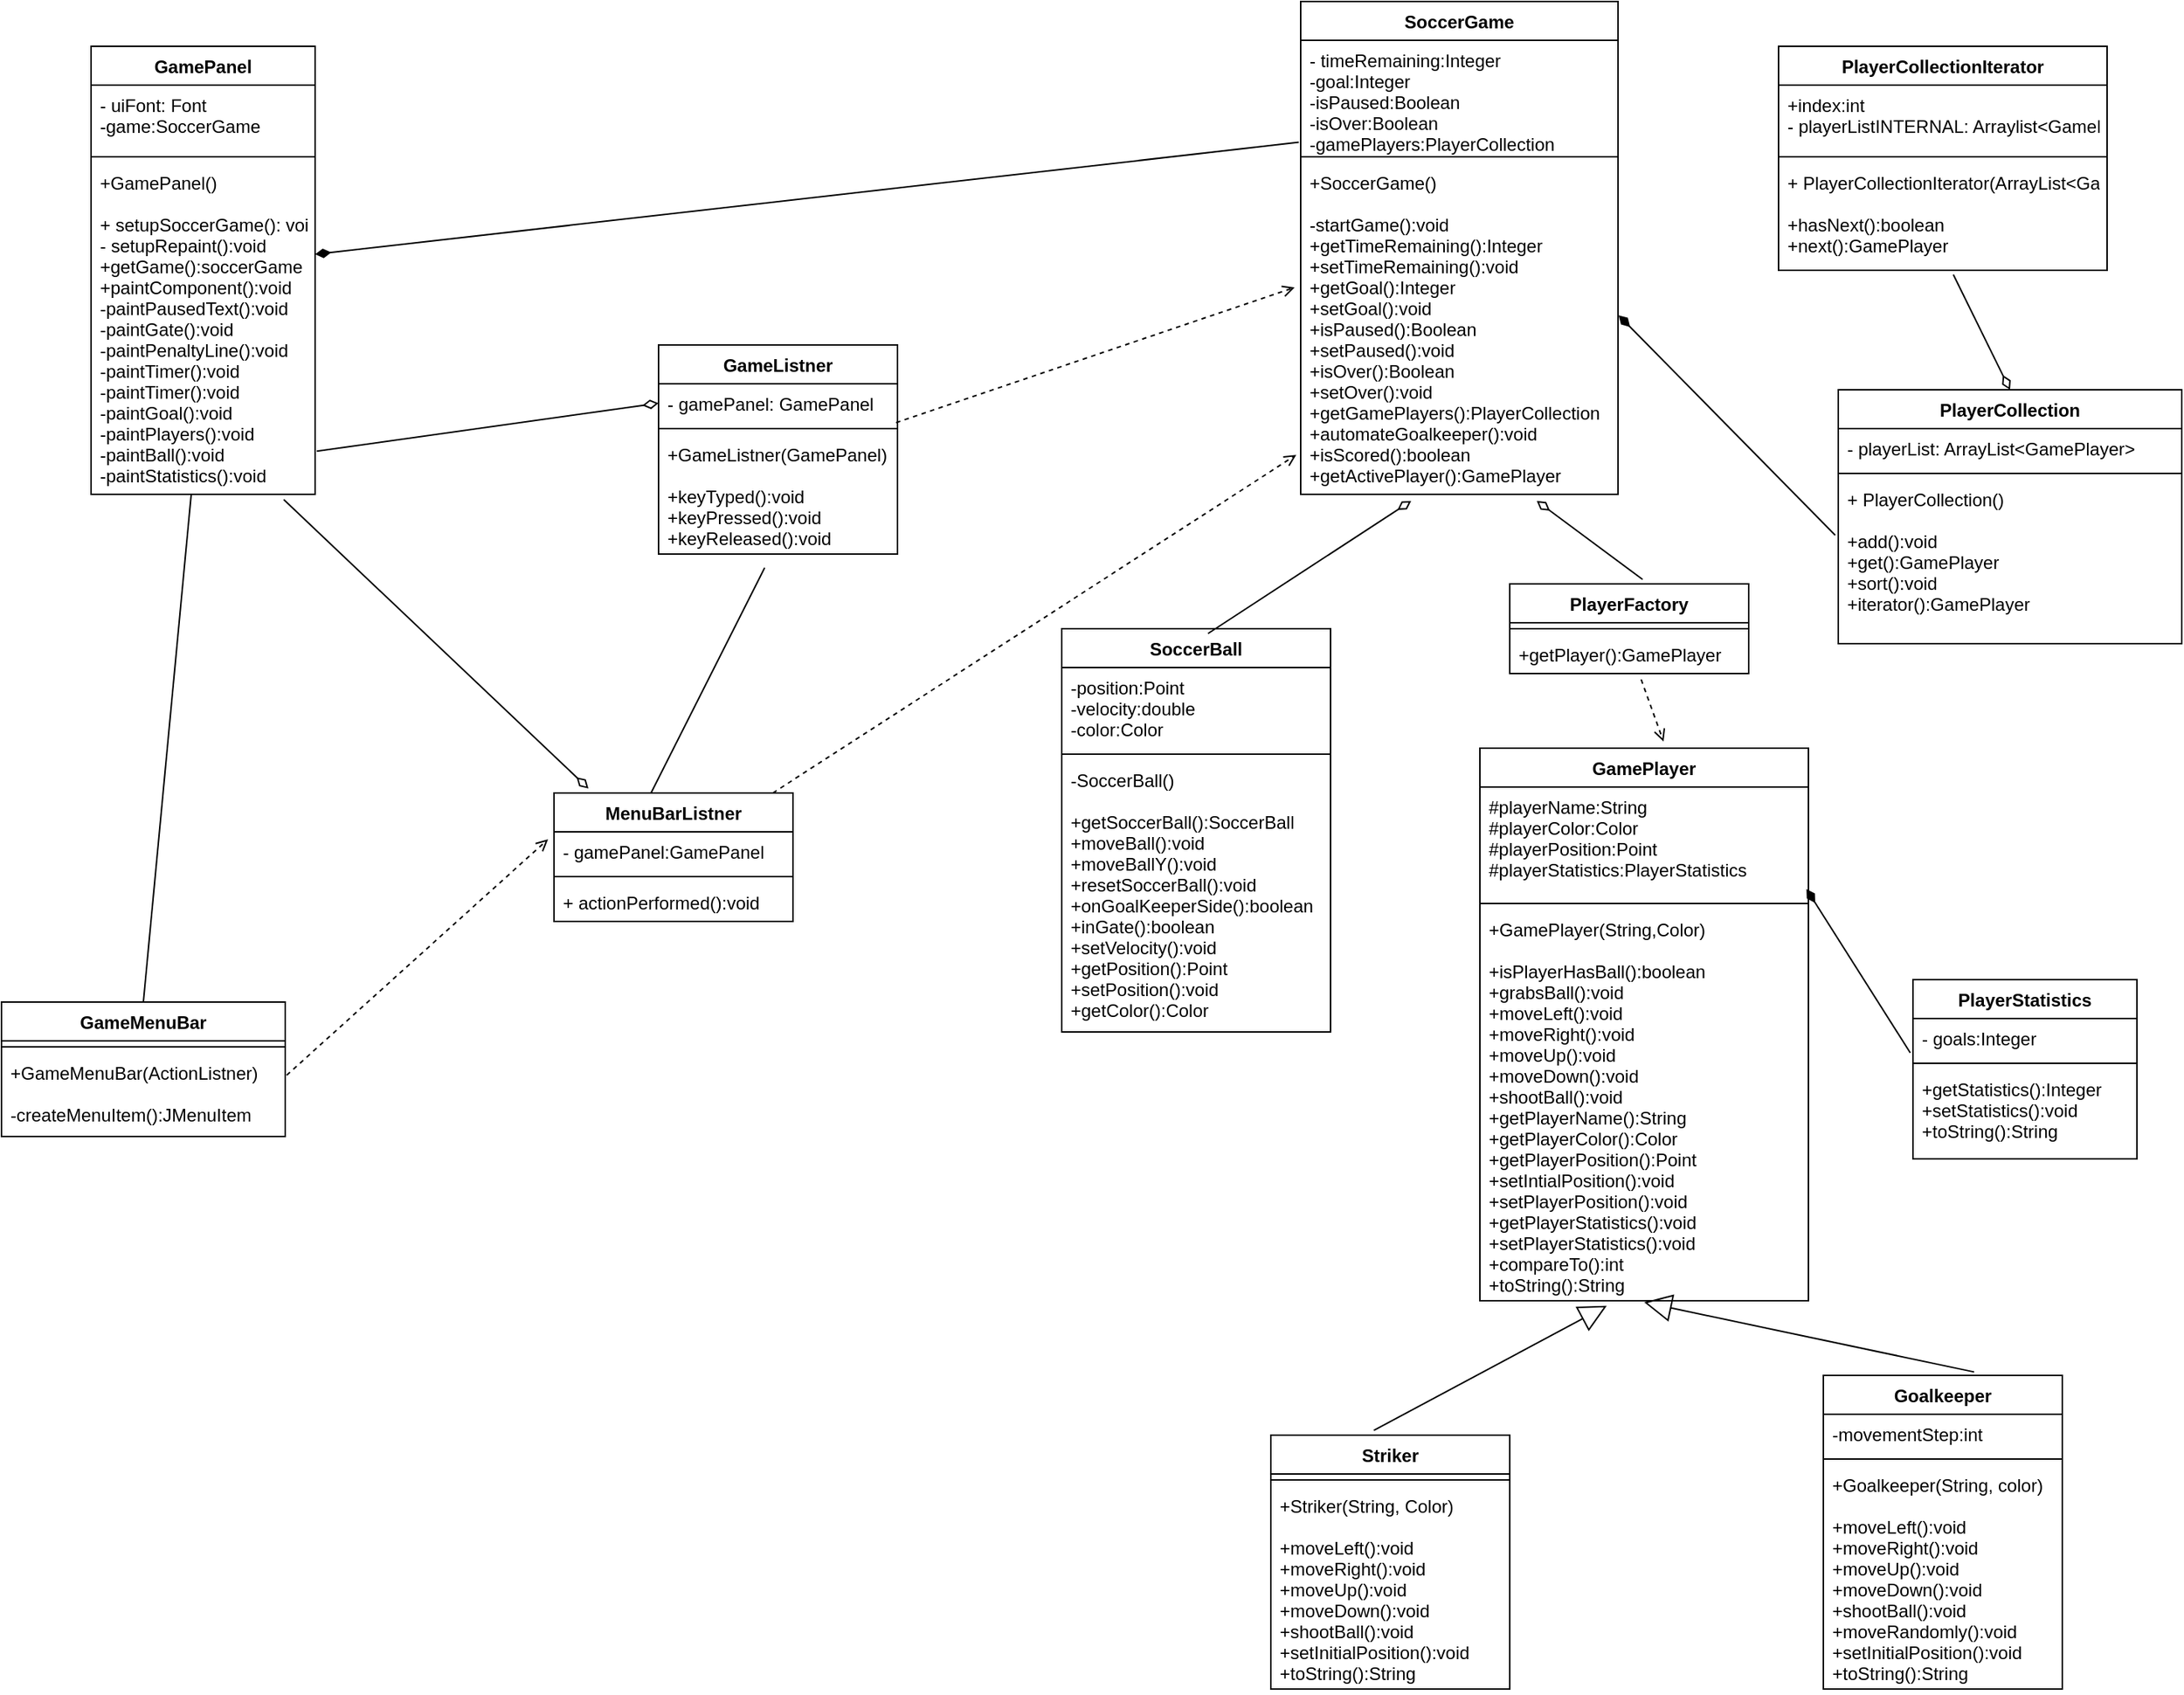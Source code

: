 <mxfile version="15.7.0" type="device"><diagram id="A6eeIS6VoTvHvC8vJB_o" name="Page-1"><mxGraphModel dx="1422" dy="762" grid="1" gridSize="10" guides="1" tooltips="1" connect="1" arrows="1" fold="1" page="1" pageScale="1" pageWidth="1654" pageHeight="1169" math="0" shadow="0"><root><mxCell id="0"/><mxCell id="1" parent="0"/><mxCell id="OUaBMt6CtfLPlcu2pWw4-1" value="GamePanel" style="swimlane;fontStyle=1;align=center;verticalAlign=top;childLayout=stackLayout;horizontal=1;startSize=26;horizontalStack=0;resizeParent=1;resizeParentMax=0;resizeLast=0;collapsible=1;marginBottom=0;" parent="1" vertex="1"><mxGeometry x="160" y="60" width="150" height="300" as="geometry"/></mxCell><mxCell id="OUaBMt6CtfLPlcu2pWw4-2" value="- uiFont: Font&#10;-game:SoccerGame" style="text;strokeColor=none;fillColor=none;align=left;verticalAlign=top;spacingLeft=4;spacingRight=4;overflow=hidden;rotatable=0;points=[[0,0.5],[1,0.5]];portConstraint=eastwest;" parent="OUaBMt6CtfLPlcu2pWw4-1" vertex="1"><mxGeometry y="26" width="150" height="44" as="geometry"/></mxCell><mxCell id="OUaBMt6CtfLPlcu2pWw4-3" value="" style="line;strokeWidth=1;fillColor=none;align=left;verticalAlign=middle;spacingTop=-1;spacingLeft=3;spacingRight=3;rotatable=0;labelPosition=right;points=[];portConstraint=eastwest;" parent="OUaBMt6CtfLPlcu2pWw4-1" vertex="1"><mxGeometry y="70" width="150" height="8" as="geometry"/></mxCell><mxCell id="OUaBMt6CtfLPlcu2pWw4-4" value="+GamePanel()&#10;&#10;+ setupSoccerGame(): void&#10;- setupRepaint():void&#10;+getGame():soccerGame&#10;+paintComponent():void&#10;-paintPausedText():void&#10;-paintGate():void&#10;-paintPenaltyLine():void&#10;-paintTimer():void&#10;-paintTimer():void&#10;-paintGoal():void&#10;-paintPlayers():void&#10;-paintBall():void&#10;-paintStatistics():void" style="text;strokeColor=none;fillColor=none;align=left;verticalAlign=top;spacingLeft=4;spacingRight=4;overflow=hidden;rotatable=0;points=[[0,0.5],[1,0.5]];portConstraint=eastwest;" parent="OUaBMt6CtfLPlcu2pWw4-1" vertex="1"><mxGeometry y="78" width="150" height="222" as="geometry"/></mxCell><mxCell id="oNvNBAsUu0fmbLIgjo06-1" value="SoccerGame" style="swimlane;fontStyle=1;align=center;verticalAlign=top;childLayout=stackLayout;horizontal=1;startSize=26;horizontalStack=0;resizeParent=1;resizeParentMax=0;resizeLast=0;collapsible=1;marginBottom=0;fillColor=default;strokeColor=default;fontColor=default;" parent="1" vertex="1"><mxGeometry x="970" y="30" width="212.5" height="330" as="geometry"/></mxCell><mxCell id="oNvNBAsUu0fmbLIgjo06-2" value="- timeRemaining:Integer&#10;-goal:Integer&#10;-isPaused:Boolean&#10;-isOver:Boolean&#10;-gamePlayers:PlayerCollection" style="text;strokeColor=none;fillColor=none;align=left;verticalAlign=top;spacingLeft=4;spacingRight=4;overflow=hidden;rotatable=0;points=[[0,0.5],[1,0.5]];portConstraint=eastwest;" parent="oNvNBAsUu0fmbLIgjo06-1" vertex="1"><mxGeometry y="26" width="212.5" height="74" as="geometry"/></mxCell><mxCell id="oNvNBAsUu0fmbLIgjo06-3" value="" style="line;strokeWidth=1;fillColor=none;align=left;verticalAlign=middle;spacingTop=-1;spacingLeft=3;spacingRight=3;rotatable=0;labelPosition=right;points=[];portConstraint=eastwest;" parent="oNvNBAsUu0fmbLIgjo06-1" vertex="1"><mxGeometry y="100" width="212.5" height="8" as="geometry"/></mxCell><mxCell id="oNvNBAsUu0fmbLIgjo06-4" value="+SoccerGame()&#10;&#10;-startGame():void&#10;+getTimeRemaining():Integer&#10;+setTimeRemaining():void&#10;+getGoal():Integer&#10;+setGoal():void&#10;+isPaused():Boolean&#10;+setPaused():void&#10;+isOver():Boolean&#10;+setOver():void&#10;+getGamePlayers():PlayerCollection&#10;+automateGoalkeeper():void&#10;+isScored():boolean&#10;+getActivePlayer():GamePlayer&#10;" style="text;strokeColor=none;fillColor=none;align=left;verticalAlign=top;spacingLeft=4;spacingRight=4;overflow=hidden;rotatable=0;points=[[0,0.5],[1,0.5]];portConstraint=eastwest;" parent="oNvNBAsUu0fmbLIgjo06-1" vertex="1"><mxGeometry y="108" width="212.5" height="222" as="geometry"/></mxCell><mxCell id="oNvNBAsUu0fmbLIgjo06-16" value="" style="endArrow=none;startArrow=diamondThin;endFill=0;startFill=1;html=1;verticalAlign=bottom;labelBackgroundColor=none;strokeWidth=1;startSize=8;endSize=8;rounded=0;entryX=-0.006;entryY=0.923;entryDx=0;entryDy=0;entryPerimeter=0;exitX=1;exitY=0.276;exitDx=0;exitDy=0;exitPerimeter=0;" parent="1" source="OUaBMt6CtfLPlcu2pWw4-4" target="oNvNBAsUu0fmbLIgjo06-2" edge="1"><mxGeometry width="160" relative="1" as="geometry"><mxPoint x="350" y="170" as="sourcePoint"/><mxPoint x="480" y="170" as="targetPoint"/></mxGeometry></mxCell><mxCell id="oNvNBAsUu0fmbLIgjo06-19" value="GamePlayer" style="swimlane;fontStyle=1;align=center;verticalAlign=top;childLayout=stackLayout;horizontal=1;startSize=26;horizontalStack=0;resizeParent=1;resizeParentMax=0;resizeLast=0;collapsible=1;marginBottom=0;fillColor=default;strokeColor=default;fontColor=default;" parent="1" vertex="1"><mxGeometry x="1090" y="530" width="220" height="370" as="geometry"/></mxCell><mxCell id="oNvNBAsUu0fmbLIgjo06-20" value="#playerName:String&#10;#playerColor:Color&#10;#playerPosition:Point&#10;#playerStatistics:PlayerStatistics" style="text;strokeColor=none;fillColor=none;align=left;verticalAlign=top;spacingLeft=4;spacingRight=4;overflow=hidden;rotatable=0;points=[[0,0.5],[1,0.5]];portConstraint=eastwest;" parent="oNvNBAsUu0fmbLIgjo06-19" vertex="1"><mxGeometry y="26" width="220" height="74" as="geometry"/></mxCell><mxCell id="oNvNBAsUu0fmbLIgjo06-21" value="" style="line;strokeWidth=1;fillColor=none;align=left;verticalAlign=middle;spacingTop=-1;spacingLeft=3;spacingRight=3;rotatable=0;labelPosition=right;points=[];portConstraint=eastwest;" parent="oNvNBAsUu0fmbLIgjo06-19" vertex="1"><mxGeometry y="100" width="220" height="8" as="geometry"/></mxCell><mxCell id="oNvNBAsUu0fmbLIgjo06-22" value="+GamePlayer(String,Color)&#10;&#10;+isPlayerHasBall():boolean&#10;+grabsBall():void&#10;+moveLeft():void&#10;+moveRight():void&#10;+moveUp():void&#10;+moveDown():void&#10;+shootBall():void&#10;+getPlayerName():String&#10;+getPlayerColor():Color&#10;+getPlayerPosition():Point&#10;+setIntialPosition():void&#10;+setPlayerPosition():void&#10;+getPlayerStatistics():void&#10;+setPlayerStatistics():void&#10;+compareTo():int&#10;+toString():String" style="text;strokeColor=none;fillColor=none;align=left;verticalAlign=top;spacingLeft=4;spacingRight=4;overflow=hidden;rotatable=0;points=[[0,0.5],[1,0.5]];portConstraint=eastwest;" parent="oNvNBAsUu0fmbLIgjo06-19" vertex="1"><mxGeometry y="108" width="220" height="262" as="geometry"/></mxCell><mxCell id="oNvNBAsUu0fmbLIgjo06-23" value="PlayerStatistics" style="swimlane;fontStyle=1;align=center;verticalAlign=top;childLayout=stackLayout;horizontal=1;startSize=26;horizontalStack=0;resizeParent=1;resizeParentMax=0;resizeLast=0;collapsible=1;marginBottom=0;strokeColor=#000000;fillColor=default;fontColor=default;" parent="1" vertex="1"><mxGeometry x="1380" y="685" width="150" height="120" as="geometry"/></mxCell><mxCell id="oNvNBAsUu0fmbLIgjo06-24" value="- goals:Integer" style="text;strokeColor=none;fillColor=none;align=left;verticalAlign=top;spacingLeft=4;spacingRight=4;overflow=hidden;rotatable=0;points=[[0,0.5],[1,0.5]];portConstraint=eastwest;" parent="oNvNBAsUu0fmbLIgjo06-23" vertex="1"><mxGeometry y="26" width="150" height="26" as="geometry"/></mxCell><mxCell id="oNvNBAsUu0fmbLIgjo06-25" value="" style="line;strokeWidth=1;fillColor=none;align=left;verticalAlign=middle;spacingTop=-1;spacingLeft=3;spacingRight=3;rotatable=0;labelPosition=right;points=[];portConstraint=eastwest;" parent="oNvNBAsUu0fmbLIgjo06-23" vertex="1"><mxGeometry y="52" width="150" height="8" as="geometry"/></mxCell><mxCell id="oNvNBAsUu0fmbLIgjo06-26" value="+getStatistics():Integer&#10;+setStatistics():void&#10;+toString():String" style="text;strokeColor=none;fillColor=none;align=left;verticalAlign=top;spacingLeft=4;spacingRight=4;overflow=hidden;rotatable=0;points=[[0,0.5],[1,0.5]];portConstraint=eastwest;" parent="oNvNBAsUu0fmbLIgjo06-23" vertex="1"><mxGeometry y="60" width="150" height="60" as="geometry"/></mxCell><mxCell id="oNvNBAsUu0fmbLIgjo06-27" value="Striker" style="swimlane;fontStyle=1;align=center;verticalAlign=top;childLayout=stackLayout;horizontal=1;startSize=26;horizontalStack=0;resizeParent=1;resizeParentMax=0;resizeLast=0;collapsible=1;marginBottom=0;fillColor=default;strokeColor=default;fontColor=default;" parent="1" vertex="1"><mxGeometry x="950" y="990" width="160" height="170" as="geometry"/></mxCell><mxCell id="oNvNBAsUu0fmbLIgjo06-29" value="" style="line;strokeWidth=1;fillColor=none;align=left;verticalAlign=middle;spacingTop=-1;spacingLeft=3;spacingRight=3;rotatable=0;labelPosition=right;points=[];portConstraint=eastwest;" parent="oNvNBAsUu0fmbLIgjo06-27" vertex="1"><mxGeometry y="26" width="160" height="8" as="geometry"/></mxCell><mxCell id="oNvNBAsUu0fmbLIgjo06-30" value="+Striker(String, Color)&#10;&#10;+moveLeft():void&#10;+moveRight():void&#10;+moveUp():void&#10;+moveDown():void&#10;+shootBall():void&#10;+setInitialPosition():void&#10;+toString():String" style="text;strokeColor=none;fillColor=none;align=left;verticalAlign=top;spacingLeft=4;spacingRight=4;overflow=hidden;rotatable=0;points=[[0,0.5],[1,0.5]];portConstraint=eastwest;" parent="oNvNBAsUu0fmbLIgjo06-27" vertex="1"><mxGeometry y="34" width="160" height="136" as="geometry"/></mxCell><mxCell id="oNvNBAsUu0fmbLIgjo06-31" value="Goalkeeper" style="swimlane;fontStyle=1;align=center;verticalAlign=top;childLayout=stackLayout;horizontal=1;startSize=26;horizontalStack=0;resizeParent=1;resizeParentMax=0;resizeLast=0;collapsible=1;marginBottom=0;fillColor=default;strokeColor=default;fontColor=default;" parent="1" vertex="1"><mxGeometry x="1320" y="950" width="160" height="210" as="geometry"/></mxCell><mxCell id="oNvNBAsUu0fmbLIgjo06-32" value="-movementStep:int" style="text;strokeColor=none;fillColor=none;align=left;verticalAlign=top;spacingLeft=4;spacingRight=4;overflow=hidden;rotatable=0;points=[[0,0.5],[1,0.5]];portConstraint=eastwest;" parent="oNvNBAsUu0fmbLIgjo06-31" vertex="1"><mxGeometry y="26" width="160" height="26" as="geometry"/></mxCell><mxCell id="oNvNBAsUu0fmbLIgjo06-33" value="" style="line;strokeWidth=1;fillColor=none;align=left;verticalAlign=middle;spacingTop=-1;spacingLeft=3;spacingRight=3;rotatable=0;labelPosition=right;points=[];portConstraint=eastwest;" parent="oNvNBAsUu0fmbLIgjo06-31" vertex="1"><mxGeometry y="52" width="160" height="8" as="geometry"/></mxCell><mxCell id="oNvNBAsUu0fmbLIgjo06-34" value="+Goalkeeper(String, color)&#10;&#10;+moveLeft():void&#10;+moveRight():void&#10;+moveUp():void&#10;+moveDown():void&#10;+shootBall():void&#10;+moveRandomly():void&#10;+setInitialPosition():void&#10;+toString():String" style="text;strokeColor=none;fillColor=none;align=left;verticalAlign=top;spacingLeft=4;spacingRight=4;overflow=hidden;rotatable=0;points=[[0,0.5],[1,0.5]];portConstraint=eastwest;" parent="oNvNBAsUu0fmbLIgjo06-31" vertex="1"><mxGeometry y="60" width="160" height="150" as="geometry"/></mxCell><mxCell id="oNvNBAsUu0fmbLIgjo06-38" value="" style="endArrow=none;startArrow=diamondThin;endFill=0;startFill=1;html=1;verticalAlign=bottom;labelBackgroundColor=none;strokeWidth=1;startSize=8;endSize=8;rounded=0;entryX=-0.012;entryY=0.885;entryDx=0;entryDy=0;entryPerimeter=0;exitX=0.994;exitY=0.923;exitDx=0;exitDy=0;exitPerimeter=0;" parent="1" source="oNvNBAsUu0fmbLIgjo06-20" target="oNvNBAsUu0fmbLIgjo06-24" edge="1"><mxGeometry width="160" relative="1" as="geometry"><mxPoint x="1290" y="322.5" as="sourcePoint"/><mxPoint x="1450" y="322.5" as="targetPoint"/></mxGeometry></mxCell><mxCell id="oNvNBAsUu0fmbLIgjo06-41" value="PlayerFactory" style="swimlane;fontStyle=1;align=center;verticalAlign=top;childLayout=stackLayout;horizontal=1;startSize=26;horizontalStack=0;resizeParent=1;resizeParentMax=0;resizeLast=0;collapsible=1;marginBottom=0;strokeColor=#000000;fillColor=default;fontColor=default;" parent="1" vertex="1"><mxGeometry x="1110" y="420" width="160" height="60" as="geometry"/></mxCell><mxCell id="oNvNBAsUu0fmbLIgjo06-43" value="" style="line;strokeWidth=1;fillColor=none;align=left;verticalAlign=middle;spacingTop=-1;spacingLeft=3;spacingRight=3;rotatable=0;labelPosition=right;points=[];portConstraint=eastwest;" parent="oNvNBAsUu0fmbLIgjo06-41" vertex="1"><mxGeometry y="26" width="160" height="8" as="geometry"/></mxCell><mxCell id="oNvNBAsUu0fmbLIgjo06-44" value="+getPlayer():GamePlayer" style="text;strokeColor=none;fillColor=none;align=left;verticalAlign=top;spacingLeft=4;spacingRight=4;overflow=hidden;rotatable=0;points=[[0,0.5],[1,0.5]];portConstraint=eastwest;" parent="oNvNBAsUu0fmbLIgjo06-41" vertex="1"><mxGeometry y="34" width="160" height="26" as="geometry"/></mxCell><mxCell id="oNvNBAsUu0fmbLIgjo06-53" value="SoccerBall" style="swimlane;fontStyle=1;align=center;verticalAlign=top;childLayout=stackLayout;horizontal=1;startSize=26;horizontalStack=0;resizeParent=1;resizeParentMax=0;resizeLast=0;collapsible=1;marginBottom=0;strokeColor=#000000;fillColor=default;fontColor=default;" parent="1" vertex="1"><mxGeometry x="810" y="450" width="180" height="270" as="geometry"/></mxCell><mxCell id="oNvNBAsUu0fmbLIgjo06-54" value="-position:Point&#10;-velocity:double&#10;-color:Color" style="text;strokeColor=none;fillColor=none;align=left;verticalAlign=top;spacingLeft=4;spacingRight=4;overflow=hidden;rotatable=0;points=[[0,0.5],[1,0.5]];portConstraint=eastwest;" parent="oNvNBAsUu0fmbLIgjo06-53" vertex="1"><mxGeometry y="26" width="180" height="54" as="geometry"/></mxCell><mxCell id="oNvNBAsUu0fmbLIgjo06-55" value="" style="line;strokeWidth=1;fillColor=none;align=left;verticalAlign=middle;spacingTop=-1;spacingLeft=3;spacingRight=3;rotatable=0;labelPosition=right;points=[];portConstraint=eastwest;" parent="oNvNBAsUu0fmbLIgjo06-53" vertex="1"><mxGeometry y="80" width="180" height="8" as="geometry"/></mxCell><mxCell id="oNvNBAsUu0fmbLIgjo06-56" value="-SoccerBall()&#10;&#10;+getSoccerBall():SoccerBall&#10;+moveBall():void&#10;+moveBallY():void&#10;+resetSoccerBall():void&#10;+onGoalKeeperSide():boolean&#10;+inGate():boolean&#10;+setVelocity():void&#10;+getPosition():Point&#10;+setPosition():void&#10;+getColor():Color" style="text;strokeColor=none;fillColor=none;align=left;verticalAlign=top;spacingLeft=4;spacingRight=4;overflow=hidden;rotatable=0;points=[[0,0.5],[1,0.5]];portConstraint=eastwest;" parent="oNvNBAsUu0fmbLIgjo06-53" vertex="1"><mxGeometry y="88" width="180" height="182" as="geometry"/></mxCell><mxCell id="oNvNBAsUu0fmbLIgjo06-57" value="" style="endArrow=none;startArrow=diamondThin;endFill=0;startFill=0;html=1;verticalAlign=bottom;labelBackgroundColor=none;strokeWidth=1;startSize=8;endSize=8;rounded=0;exitX=0.348;exitY=1.02;exitDx=0;exitDy=0;entryX=0.544;entryY=0.012;entryDx=0;entryDy=0;entryPerimeter=0;exitPerimeter=0;" parent="1" source="oNvNBAsUu0fmbLIgjo06-4" target="oNvNBAsUu0fmbLIgjo06-53" edge="1"><mxGeometry width="160" relative="1" as="geometry"><mxPoint x="1090" y="390" as="sourcePoint"/><mxPoint x="1250" y="390" as="targetPoint"/></mxGeometry></mxCell><mxCell id="0MpuqftPdhR92LV2QrnR-1" value="GameMenuBar" style="swimlane;fontStyle=1;align=center;verticalAlign=top;childLayout=stackLayout;horizontal=1;startSize=26;horizontalStack=0;resizeParent=1;resizeParentMax=0;resizeLast=0;collapsible=1;marginBottom=0;fillColor=default;strokeColor=default;fontColor=default;" parent="1" vertex="1"><mxGeometry x="100" y="700" width="190" height="90" as="geometry"/></mxCell><mxCell id="0MpuqftPdhR92LV2QrnR-3" value="" style="line;strokeWidth=1;fillColor=none;align=left;verticalAlign=middle;spacingTop=-1;spacingLeft=3;spacingRight=3;rotatable=0;labelPosition=right;points=[];portConstraint=eastwest;" parent="0MpuqftPdhR92LV2QrnR-1" vertex="1"><mxGeometry y="26" width="190" height="8" as="geometry"/></mxCell><mxCell id="0MpuqftPdhR92LV2QrnR-4" value="+GameMenuBar(ActionListner)&#10;&#10;-createMenuItem():JMenuItem" style="text;strokeColor=none;fillColor=none;align=left;verticalAlign=top;spacingLeft=4;spacingRight=4;overflow=hidden;rotatable=0;points=[[0,0.5],[1,0.5]];portConstraint=eastwest;" parent="0MpuqftPdhR92LV2QrnR-1" vertex="1"><mxGeometry y="34" width="190" height="56" as="geometry"/></mxCell><mxCell id="0MpuqftPdhR92LV2QrnR-9" value="PlayerCollectionIterator" style="swimlane;fontStyle=1;align=center;verticalAlign=top;childLayout=stackLayout;horizontal=1;startSize=26;horizontalStack=0;resizeParent=1;resizeParentMax=0;resizeLast=0;collapsible=1;marginBottom=0;fontColor=default;strokeColor=#000000;fillColor=default;" parent="1" vertex="1"><mxGeometry x="1290" y="60" width="220" height="150" as="geometry"/></mxCell><mxCell id="0MpuqftPdhR92LV2QrnR-10" value="+index:int&#10;- playerListINTERNAL: Arraylist&lt;GamePlayer&gt;" style="text;strokeColor=none;fillColor=none;align=left;verticalAlign=top;spacingLeft=4;spacingRight=4;overflow=hidden;rotatable=0;points=[[0,0.5],[1,0.5]];portConstraint=eastwest;fontColor=default;" parent="0MpuqftPdhR92LV2QrnR-9" vertex="1"><mxGeometry y="26" width="220" height="44" as="geometry"/></mxCell><mxCell id="0MpuqftPdhR92LV2QrnR-11" value="" style="line;strokeWidth=1;fillColor=none;align=left;verticalAlign=middle;spacingTop=-1;spacingLeft=3;spacingRight=3;rotatable=0;labelPosition=right;points=[];portConstraint=eastwest;fontColor=default;" parent="0MpuqftPdhR92LV2QrnR-9" vertex="1"><mxGeometry y="70" width="220" height="8" as="geometry"/></mxCell><mxCell id="0MpuqftPdhR92LV2QrnR-12" value="+ PlayerCollectionIterator(ArrayList&lt;GamePlayer&gt;)&#10;&#10;+hasNext():boolean&#10;+next():GamePlayer" style="text;strokeColor=none;fillColor=none;align=left;verticalAlign=top;spacingLeft=4;spacingRight=4;overflow=hidden;rotatable=0;points=[[0,0.5],[1,0.5]];portConstraint=eastwest;fontColor=default;" parent="0MpuqftPdhR92LV2QrnR-9" vertex="1"><mxGeometry y="78" width="220" height="72" as="geometry"/></mxCell><mxCell id="0MpuqftPdhR92LV2QrnR-13" value="GameListner" style="swimlane;fontStyle=1;align=center;verticalAlign=top;childLayout=stackLayout;horizontal=1;startSize=26;horizontalStack=0;resizeParent=1;resizeParentMax=0;resizeLast=0;collapsible=1;marginBottom=0;fontColor=default;strokeColor=#000000;fillColor=default;" parent="1" vertex="1"><mxGeometry x="540" y="260" width="160" height="140" as="geometry"/></mxCell><mxCell id="0MpuqftPdhR92LV2QrnR-14" value="- gamePanel: GamePanel" style="text;strokeColor=none;fillColor=none;align=left;verticalAlign=top;spacingLeft=4;spacingRight=4;overflow=hidden;rotatable=0;points=[[0,0.5],[1,0.5]];portConstraint=eastwest;fontColor=default;" parent="0MpuqftPdhR92LV2QrnR-13" vertex="1"><mxGeometry y="26" width="160" height="26" as="geometry"/></mxCell><mxCell id="0MpuqftPdhR92LV2QrnR-15" value="" style="line;strokeWidth=1;fillColor=none;align=left;verticalAlign=middle;spacingTop=-1;spacingLeft=3;spacingRight=3;rotatable=0;labelPosition=right;points=[];portConstraint=eastwest;fontColor=default;" parent="0MpuqftPdhR92LV2QrnR-13" vertex="1"><mxGeometry y="52" width="160" height="8" as="geometry"/></mxCell><mxCell id="0MpuqftPdhR92LV2QrnR-16" value="+GameListner(GamePanel)&#10;&#10;+keyTyped():void&#10;+keyPressed():void&#10;+keyReleased():void" style="text;strokeColor=none;fillColor=none;align=left;verticalAlign=top;spacingLeft=4;spacingRight=4;overflow=hidden;rotatable=0;points=[[0,0.5],[1,0.5]];portConstraint=eastwest;fontColor=default;" parent="0MpuqftPdhR92LV2QrnR-13" vertex="1"><mxGeometry y="60" width="160" height="80" as="geometry"/></mxCell><mxCell id="0MpuqftPdhR92LV2QrnR-17" value="MenuBarListner" style="swimlane;fontStyle=1;align=center;verticalAlign=top;childLayout=stackLayout;horizontal=1;startSize=26;horizontalStack=0;resizeParent=1;resizeParentMax=0;resizeLast=0;collapsible=1;marginBottom=0;fontColor=default;strokeColor=#000000;fillColor=default;" parent="1" vertex="1"><mxGeometry x="470" y="560" width="160" height="86" as="geometry"/></mxCell><mxCell id="0MpuqftPdhR92LV2QrnR-18" value="- gamePanel:GamePanel" style="text;strokeColor=none;fillColor=none;align=left;verticalAlign=top;spacingLeft=4;spacingRight=4;overflow=hidden;rotatable=0;points=[[0,0.5],[1,0.5]];portConstraint=eastwest;fontColor=default;" parent="0MpuqftPdhR92LV2QrnR-17" vertex="1"><mxGeometry y="26" width="160" height="26" as="geometry"/></mxCell><mxCell id="0MpuqftPdhR92LV2QrnR-19" value="" style="line;strokeWidth=1;fillColor=none;align=left;verticalAlign=middle;spacingTop=-1;spacingLeft=3;spacingRight=3;rotatable=0;labelPosition=right;points=[];portConstraint=eastwest;fontColor=default;" parent="0MpuqftPdhR92LV2QrnR-17" vertex="1"><mxGeometry y="52" width="160" height="8" as="geometry"/></mxCell><mxCell id="0MpuqftPdhR92LV2QrnR-20" value="+ actionPerformed():void" style="text;strokeColor=none;fillColor=none;align=left;verticalAlign=top;spacingLeft=4;spacingRight=4;overflow=hidden;rotatable=0;points=[[0,0.5],[1,0.5]];portConstraint=eastwest;fontColor=default;" parent="0MpuqftPdhR92LV2QrnR-17" vertex="1"><mxGeometry y="60" width="160" height="26" as="geometry"/></mxCell><mxCell id="0MpuqftPdhR92LV2QrnR-27" value="" style="html=1;verticalAlign=bottom;labelBackgroundColor=none;endArrow=none;endFill=0;endSize=6;align=left;rounded=0;fontColor=default;strokeColor=default;exitX=0.5;exitY=0;exitDx=0;exitDy=0;entryX=0.447;entryY=1;entryDx=0;entryDy=0;entryPerimeter=0;" parent="1" source="0MpuqftPdhR92LV2QrnR-1" edge="1" target="OUaBMt6CtfLPlcu2pWw4-4"><mxGeometry x="-1" relative="1" as="geometry"><mxPoint x="250" y="320" as="sourcePoint"/><mxPoint x="250" y="410" as="targetPoint"/></mxGeometry></mxCell><mxCell id="0MpuqftPdhR92LV2QrnR-29" value="" style="html=1;verticalAlign=bottom;labelBackgroundColor=none;endArrow=none;endFill=0;endSize=6;align=left;rounded=0;fontColor=default;strokeColor=default;exitX=0.406;exitY=0;exitDx=0;exitDy=0;exitPerimeter=0;entryX=0.444;entryY=1.115;entryDx=0;entryDy=0;entryPerimeter=0;" parent="1" source="0MpuqftPdhR92LV2QrnR-17" target="0MpuqftPdhR92LV2QrnR-16" edge="1"><mxGeometry x="-1" relative="1" as="geometry"><mxPoint x="570" y="350" as="sourcePoint"/><mxPoint x="730" y="350" as="targetPoint"/></mxGeometry></mxCell><mxCell id="sIIvmnuLwuzEaoY7WFzm-10" value="PlayerCollection" style="swimlane;fontStyle=1;align=center;verticalAlign=top;childLayout=stackLayout;horizontal=1;startSize=26;horizontalStack=0;resizeParent=1;resizeParentMax=0;resizeLast=0;collapsible=1;marginBottom=0;" vertex="1" parent="1"><mxGeometry x="1330" y="290" width="230" height="170" as="geometry"/></mxCell><mxCell id="sIIvmnuLwuzEaoY7WFzm-11" value="- playerList: ArrayList&lt;GamePlayer&gt;" style="text;strokeColor=none;fillColor=none;align=left;verticalAlign=top;spacingLeft=4;spacingRight=4;overflow=hidden;rotatable=0;points=[[0,0.5],[1,0.5]];portConstraint=eastwest;" vertex="1" parent="sIIvmnuLwuzEaoY7WFzm-10"><mxGeometry y="26" width="230" height="26" as="geometry"/></mxCell><mxCell id="sIIvmnuLwuzEaoY7WFzm-12" value="" style="line;strokeWidth=1;fillColor=none;align=left;verticalAlign=middle;spacingTop=-1;spacingLeft=3;spacingRight=3;rotatable=0;labelPosition=right;points=[];portConstraint=eastwest;" vertex="1" parent="sIIvmnuLwuzEaoY7WFzm-10"><mxGeometry y="52" width="230" height="8" as="geometry"/></mxCell><mxCell id="sIIvmnuLwuzEaoY7WFzm-13" value="+ PlayerCollection()&#10;&#10;+add():void&#10;+get():GamePlayer&#10;+sort():void&#10;+iterator():GamePlayer" style="text;strokeColor=none;fillColor=none;align=left;verticalAlign=top;spacingLeft=4;spacingRight=4;overflow=hidden;rotatable=0;points=[[0,0.5],[1,0.5]];portConstraint=eastwest;" vertex="1" parent="sIIvmnuLwuzEaoY7WFzm-10"><mxGeometry y="60" width="230" height="110" as="geometry"/></mxCell><mxCell id="sIIvmnuLwuzEaoY7WFzm-14" value="" style="endArrow=none;startArrow=diamondThin;endFill=0;startFill=0;html=1;verticalAlign=bottom;labelBackgroundColor=none;strokeWidth=1;startSize=8;endSize=8;rounded=0;entryX=1.007;entryY=0.87;entryDx=0;entryDy=0;entryPerimeter=0;exitX=0;exitY=0.5;exitDx=0;exitDy=0;" edge="1" parent="1" source="0MpuqftPdhR92LV2QrnR-14" target="OUaBMt6CtfLPlcu2pWw4-4"><mxGeometry width="160" relative="1" as="geometry"><mxPoint x="440" y="240" as="sourcePoint"/><mxPoint x="690" y="150" as="targetPoint"/></mxGeometry></mxCell><mxCell id="sIIvmnuLwuzEaoY7WFzm-15" value="" style="endArrow=none;startArrow=diamondThin;endFill=0;startFill=0;html=1;verticalAlign=bottom;labelBackgroundColor=none;strokeWidth=1;startSize=8;endSize=8;rounded=0;entryX=0.86;entryY=1.016;entryDx=0;entryDy=0;entryPerimeter=0;exitX=0.144;exitY=-0.035;exitDx=0;exitDy=0;exitPerimeter=0;" edge="1" parent="1" source="0MpuqftPdhR92LV2QrnR-17" target="OUaBMt6CtfLPlcu2pWw4-4"><mxGeometry width="160" relative="1" as="geometry"><mxPoint x="290" y="290" as="sourcePoint"/><mxPoint x="450" y="290" as="targetPoint"/></mxGeometry></mxCell><mxCell id="sIIvmnuLwuzEaoY7WFzm-17" value="" style="endArrow=none;startArrow=diamondThin;endFill=0;startFill=1;html=1;verticalAlign=bottom;labelBackgroundColor=none;strokeWidth=1;startSize=8;endSize=8;rounded=0;entryX=-0.009;entryY=0.34;entryDx=0;entryDy=0;entryPerimeter=0;exitX=1.002;exitY=0.46;exitDx=0;exitDy=0;exitPerimeter=0;" edge="1" parent="1" source="oNvNBAsUu0fmbLIgjo06-4" target="sIIvmnuLwuzEaoY7WFzm-13"><mxGeometry width="160" relative="1" as="geometry"><mxPoint x="1210" y="20" as="sourcePoint"/><mxPoint x="1370" y="20" as="targetPoint"/></mxGeometry></mxCell><mxCell id="sIIvmnuLwuzEaoY7WFzm-19" value="" style="endArrow=none;startArrow=diamondThin;endFill=0;startFill=0;html=1;verticalAlign=bottom;labelBackgroundColor=none;strokeWidth=1;startSize=8;endSize=8;rounded=0;entryX=0.532;entryY=1.04;entryDx=0;entryDy=0;entryPerimeter=0;exitX=0.5;exitY=0;exitDx=0;exitDy=0;" edge="1" parent="1" source="sIIvmnuLwuzEaoY7WFzm-10" target="0MpuqftPdhR92LV2QrnR-12"><mxGeometry width="160" relative="1" as="geometry"><mxPoint x="1280" y="-70" as="sourcePoint"/><mxPoint x="1440" y="-70" as="targetPoint"/></mxGeometry></mxCell><mxCell id="sIIvmnuLwuzEaoY7WFzm-20" value="" style="endArrow=none;startArrow=diamondThin;endFill=0;startFill=0;html=1;verticalAlign=bottom;labelBackgroundColor=none;strokeWidth=1;startSize=8;endSize=8;rounded=0;entryX=0.556;entryY=-0.05;entryDx=0;entryDy=0;entryPerimeter=0;exitX=0.744;exitY=1.02;exitDx=0;exitDy=0;exitPerimeter=0;" edge="1" parent="1" source="oNvNBAsUu0fmbLIgjo06-4" target="oNvNBAsUu0fmbLIgjo06-41"><mxGeometry width="160" relative="1" as="geometry"><mxPoint x="750" y="50" as="sourcePoint"/><mxPoint x="910" y="50" as="targetPoint"/></mxGeometry></mxCell><mxCell id="sIIvmnuLwuzEaoY7WFzm-21" value="" style="endArrow=block;endSize=16;endFill=0;html=1;rounded=0;exitX=0.431;exitY=-0.019;exitDx=0;exitDy=0;exitPerimeter=0;entryX=0.386;entryY=1.013;entryDx=0;entryDy=0;entryPerimeter=0;" edge="1" parent="1" source="oNvNBAsUu0fmbLIgjo06-27" target="oNvNBAsUu0fmbLIgjo06-22"><mxGeometry width="160" relative="1" as="geometry"><mxPoint x="860" y="680" as="sourcePoint"/><mxPoint x="1020" y="680" as="targetPoint"/></mxGeometry></mxCell><mxCell id="sIIvmnuLwuzEaoY7WFzm-22" value="" style="endArrow=block;endSize=16;endFill=0;html=1;rounded=0;entryX=0.5;entryY=1.004;entryDx=0;entryDy=0;entryPerimeter=0;exitX=0.631;exitY=-0.011;exitDx=0;exitDy=0;exitPerimeter=0;" edge="1" parent="1" source="oNvNBAsUu0fmbLIgjo06-31" target="oNvNBAsUu0fmbLIgjo06-22"><mxGeometry width="160" relative="1" as="geometry"><mxPoint x="750" y="850" as="sourcePoint"/><mxPoint x="910" y="850" as="targetPoint"/></mxGeometry></mxCell><mxCell id="sIIvmnuLwuzEaoY7WFzm-26" value="" style="html=1;verticalAlign=bottom;labelBackgroundColor=none;endArrow=open;endFill=0;dashed=1;rounded=0;exitX=0.55;exitY=1.154;exitDx=0;exitDy=0;exitPerimeter=0;entryX=0.559;entryY=-0.012;entryDx=0;entryDy=0;entryPerimeter=0;" edge="1" parent="1" source="oNvNBAsUu0fmbLIgjo06-44" target="oNvNBAsUu0fmbLIgjo06-19"><mxGeometry width="160" relative="1" as="geometry"><mxPoint x="750" y="450" as="sourcePoint"/><mxPoint x="910" y="450" as="targetPoint"/></mxGeometry></mxCell><mxCell id="sIIvmnuLwuzEaoY7WFzm-27" value="" style="html=1;verticalAlign=bottom;labelBackgroundColor=none;endArrow=open;endFill=0;dashed=1;rounded=0;exitX=1.005;exitY=0.268;exitDx=0;exitDy=0;exitPerimeter=0;entryX=-0.025;entryY=0.192;entryDx=0;entryDy=0;entryPerimeter=0;" edge="1" parent="1" source="0MpuqftPdhR92LV2QrnR-4" target="0MpuqftPdhR92LV2QrnR-18"><mxGeometry width="160" relative="1" as="geometry"><mxPoint x="395.02" y="490.004" as="sourcePoint"/><mxPoint x="360" y="591.92" as="targetPoint"/></mxGeometry></mxCell><mxCell id="sIIvmnuLwuzEaoY7WFzm-28" value="" style="html=1;verticalAlign=bottom;labelBackgroundColor=none;endArrow=open;endFill=0;dashed=1;rounded=0;exitX=0.994;exitY=1;exitDx=0;exitDy=0;exitPerimeter=0;entryX=-0.019;entryY=0.376;entryDx=0;entryDy=0;entryPerimeter=0;" edge="1" parent="1" source="0MpuqftPdhR92LV2QrnR-14" target="oNvNBAsUu0fmbLIgjo06-4"><mxGeometry width="160" relative="1" as="geometry"><mxPoint x="710" y="119.998" as="sourcePoint"/><mxPoint x="855.05" y="61.982" as="targetPoint"/></mxGeometry></mxCell><mxCell id="sIIvmnuLwuzEaoY7WFzm-29" value="" style="html=1;verticalAlign=bottom;labelBackgroundColor=none;endArrow=open;endFill=0;dashed=1;rounded=0;entryX=-0.014;entryY=0.881;entryDx=0;entryDy=0;entryPerimeter=0;" edge="1" parent="1" source="0MpuqftPdhR92LV2QrnR-17" target="oNvNBAsUu0fmbLIgjo06-4"><mxGeometry width="160" relative="1" as="geometry"><mxPoint x="682" y="278.018" as="sourcePoint"/><mxPoint x="827.05" y="220.002" as="targetPoint"/></mxGeometry></mxCell></root></mxGraphModel></diagram></mxfile>